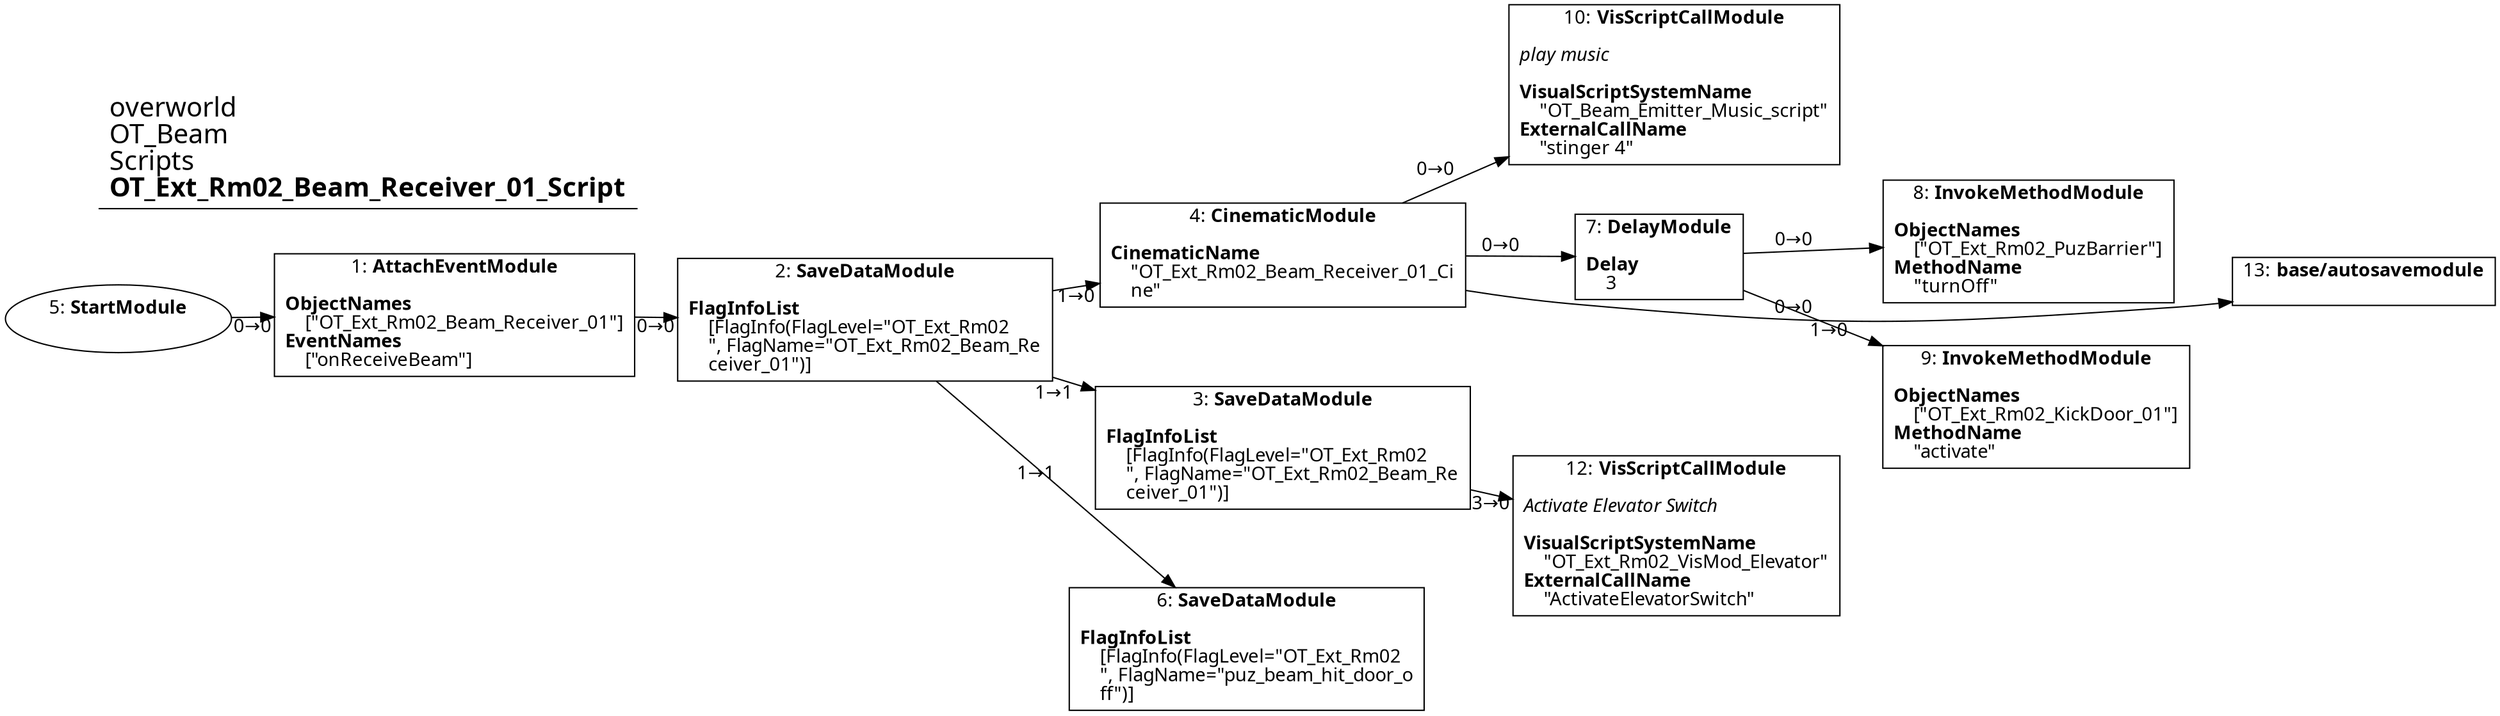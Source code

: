 digraph {
    layout = fdp;
    overlap = prism;
    sep = "+16";
    splines = spline;

    node [ shape = box ];

    graph [ fontname = "Segoe UI" ];
    node [ fontname = "Segoe UI" ];
    edge [ fontname = "Segoe UI" ];

    1 [ label = <1: <b>AttachEventModule</b><br/><br/><b>ObjectNames</b><br align="left"/>    [&quot;OT_Ext_Rm02_Beam_Receiver_01&quot;]<br align="left"/><b>EventNames</b><br align="left"/>    [&quot;onReceiveBeam&quot;]<br align="left"/>> ];
    1 [ pos = "0.178,-0.28800002!" ];
    1 -> 2 [ label = "0→0" ];

    2 [ label = <2: <b>SaveDataModule</b><br/><br/><b>FlagInfoList</b><br align="left"/>    [FlagInfo(FlagLevel=&quot;OT_Ext_Rm02<br align="left"/>    &quot;, FlagName=&quot;OT_Ext_Rm02_Beam_Re<br align="left"/>    ceiver_01&quot;)]<br align="left"/>> ];
    2 [ pos = "0.42100003,-0.28800002!" ];
    2 -> 4 [ label = "1→0" ];
    2 -> 3 [ label = "1→1" ];
    2 -> 6 [ label = "1→1" ];

    3 [ label = <3: <b>SaveDataModule</b><br/><br/><b>FlagInfoList</b><br align="left"/>    [FlagInfo(FlagLevel=&quot;OT_Ext_Rm02<br align="left"/>    &quot;, FlagName=&quot;OT_Ext_Rm02_Beam_Re<br align="left"/>    ceiver_01&quot;)]<br align="left"/>> ];
    3 [ pos = "0.70400006,-0.38200003!" ];
    3 -> 12 [ label = "3→0" ];

    4 [ label = <4: <b>CinematicModule</b><br/><br/><b>CinematicName</b><br align="left"/>    &quot;OT_Ext_Rm02_Beam_Receiver_01_Ci<br align="left"/>    ne&quot;<br align="left"/>> ];
    4 [ pos = "0.70100003,-0.22500001!" ];
    4 -> 7 [ label = "0→0" ];
    4 -> 10 [ label = "0→0" ];
    4 -> 13 [ label = "1→0" ];

    5 [ label = <5: <b>StartModule</b><br/><br/>> ];
    5 [ shape = oval ]
    5 [ pos = "-0.028,-0.28800002!" ];
    5 -> 1 [ label = "0→0" ];

    6 [ label = <6: <b>SaveDataModule</b><br/><br/><b>FlagInfoList</b><br align="left"/>    [FlagInfo(FlagLevel=&quot;OT_Ext_Rm02<br align="left"/>    &quot;, FlagName=&quot;puz_beam_hit_door_o<br align="left"/>    ff&quot;)]<br align="left"/>> ];
    6 [ pos = "0.70400006,-0.521!" ];

    7 [ label = <7: <b>DelayModule</b><br/><br/><b>Delay</b><br align="left"/>    3<br align="left"/>> ];
    7 [ pos = "0.93100005,-0.22500001!" ];
    7 -> 8 [ label = "0→0" ];
    7 -> 9 [ label = "0→0" ];

    8 [ label = <8: <b>InvokeMethodModule</b><br/><br/><b>ObjectNames</b><br align="left"/>    [&quot;OT_Ext_Rm02_PuzBarrier&quot;]<br align="left"/><b>MethodName</b><br align="left"/>    &quot;turnOff&quot;<br align="left"/>> ];
    8 [ pos = "1.153,-0.22500001!" ];

    9 [ label = <9: <b>InvokeMethodModule</b><br/><br/><b>ObjectNames</b><br align="left"/>    [&quot;OT_Ext_Rm02_KickDoor_01&quot;]<br align="left"/><b>MethodName</b><br align="left"/>    &quot;activate&quot;<br align="left"/>> ];
    9 [ pos = "1.154,-0.35700002!" ];

    10 [ label = <10: <b>VisScriptCallModule</b><br/><br/><i>play music<br align="left"/></i><br align="left"/><b>VisualScriptSystemName</b><br align="left"/>    &quot;OT_Beam_Emitter_Music_script&quot;<br align="left"/><b>ExternalCallName</b><br align="left"/>    &quot;stinger 4&quot;<br align="left"/>> ];
    10 [ pos = "0.94400007,-0.15!" ];

    12 [ label = <12: <b>VisScriptCallModule</b><br/><br/><i>Activate Elevator Switch<br align="left"/></i><br align="left"/><b>VisualScriptSystemName</b><br align="left"/>    &quot;OT_Ext_Rm02_VisMod_Elevator&quot;<br align="left"/><b>ExternalCallName</b><br align="left"/>    &quot;ActivateElevatorSwitch&quot;<br align="left"/>> ];
    12 [ pos = "0.93100005,-0.42800003!" ];

    13 [ label = <13: <b>base/autosavemodule</b><br/><br/>> ];
    13 [ pos = "1.4280001,-0.24800001!" ];

    title [ pos = "-0.029000001,-0.149!" ];
    title [ shape = underline ];
    title [ label = <<font point-size="20">overworld<br align="left"/>OT_Beam<br align="left"/>Scripts<br align="left"/><b>OT_Ext_Rm02_Beam_Receiver_01_Script</b><br align="left"/></font>> ];
}
